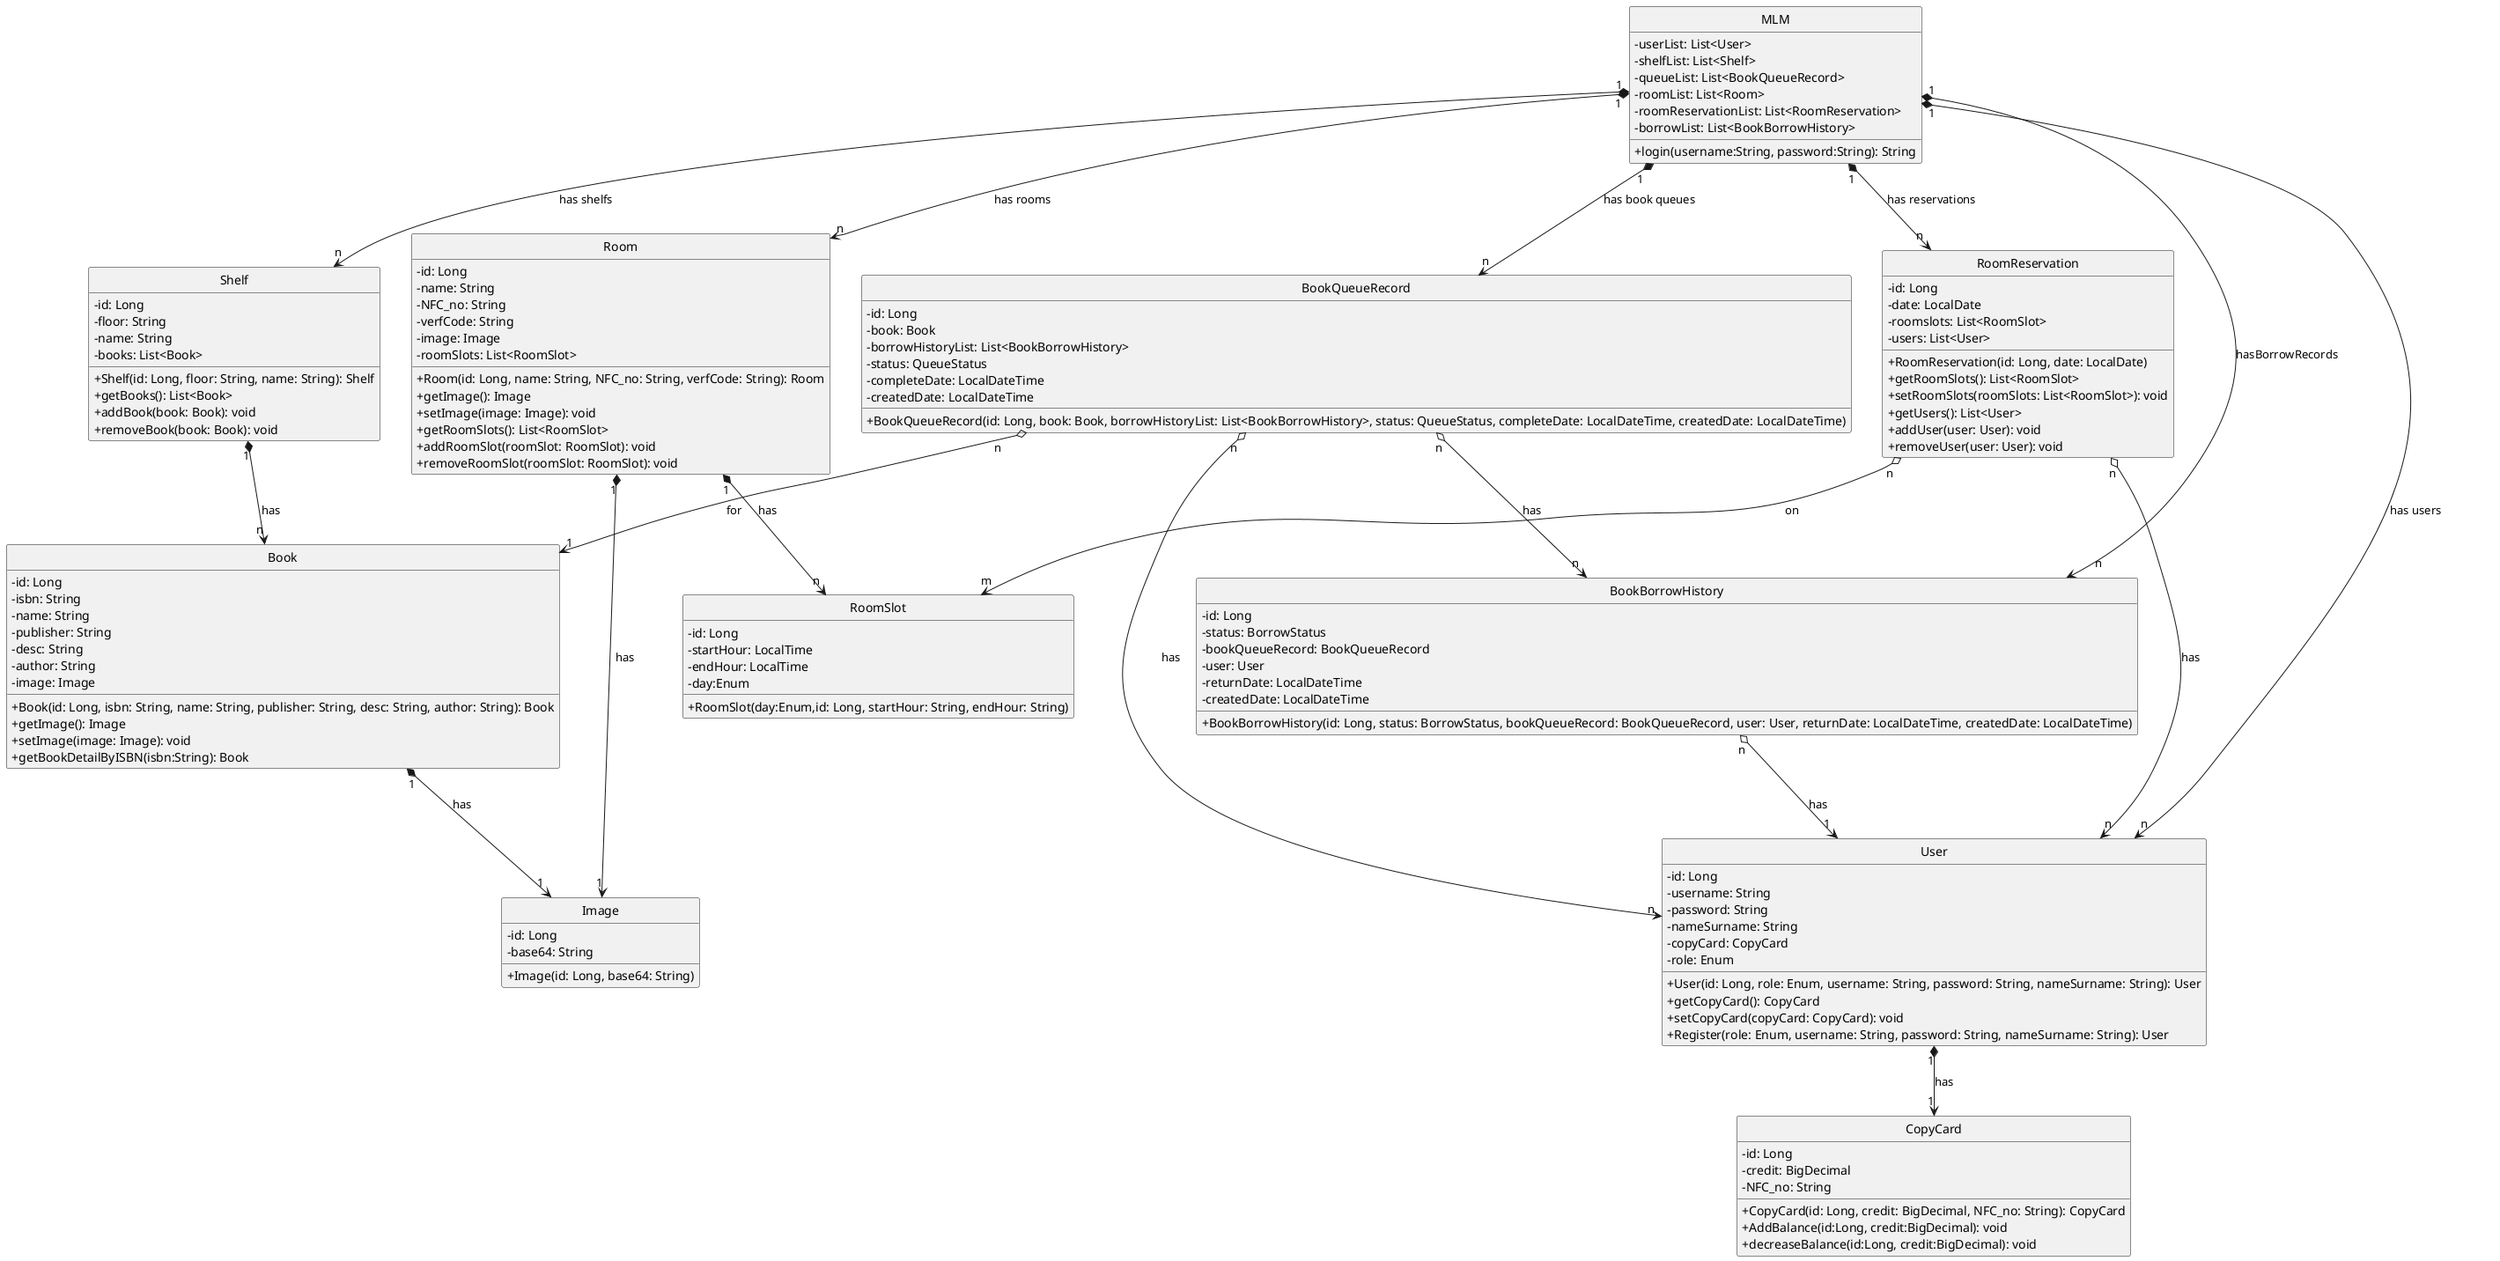@startuml

skinparam monochrome true
hide circle
skinparam classAttributeIconSize 0

class Image {
  - id: Long
  - base64: String
  
  + Image(id: Long, base64: String)
}

class User {
  - id: Long
  - username: String
  - password: String
  - nameSurname: String
  - copyCard: CopyCard
  - role: Enum
  
  + User(id: Long, role: Enum, username: String, password: String, nameSurname: String): User
  + getCopyCard(): CopyCard
  + setCopyCard(copyCard: CopyCard): void
  + Register(role: Enum, username: String, password: String, nameSurname: String): User
}

class CopyCard {
  - id: Long
  - credit: BigDecimal
  - NFC_no: String
  
  + CopyCard(id: Long, credit: BigDecimal, NFC_no: String): CopyCard
  + AddBalance(id:Long, credit:BigDecimal): void
  + decreaseBalance(id:Long, credit:BigDecimal): void
}

class Shelf {
  - id: Long
  - floor: String
  - name: String
  - books: List<Book>

  + Shelf(id: Long, floor: String, name: String): Shelf
  + getBooks(): List<Book>
  + addBook(book: Book): void
  + removeBook(book: Book): void
}

class Book {
  - id: Long
  - isbn: String
  - name: String
  - publisher: String
  - desc: String
  - author: String
  - image: Image
  
  + Book(id: Long, isbn: String, name: String, publisher: String, desc: String, author: String): Book
  + getImage(): Image
  + setImage(image: Image): void
  + getBookDetailByISBN(isbn:String): Book
}

class Room {
  - id: Long
  - name: String
  - NFC_no: String
  - verfCode: String
  - image: Image
  - roomSlots: List<RoomSlot>
  
  + Room(id: Long, name: String, NFC_no: String, verfCode: String): Room
  + getImage(): Image
  + setImage(image: Image): void
  + getRoomSlots(): List<RoomSlot>
  + addRoomSlot(roomSlot: RoomSlot): void
  + removeRoomSlot(roomSlot: RoomSlot): void
}

class RoomSlot {
  - id: Long
  - startHour: LocalTime
  - endHour: LocalTime
  - day:Enum
  
  + RoomSlot(day:Enum,id: Long, startHour: String, endHour: String)
}

class RoomReservation {
  - id: Long
  - date: LocalDate
  - roomslots: List<RoomSlot>
  - users: List<User>
  
  + RoomReservation(id: Long, date: LocalDate)
  + getRoomSlots(): List<RoomSlot>
  + setRoomSlots(roomSlots: List<RoomSlot>): void
  + getUsers(): List<User>
  + addUser(user: User): void
  + removeUser(user: User): void
}

class BookQueueRecord {
  - id: Long
  - book: Book
  - borrowHistoryList: List<BookBorrowHistory>
  - status: QueueStatus
  - completeDate: LocalDateTime
  - createdDate: LocalDateTime
  
  + BookQueueRecord(id: Long, book: Book, borrowHistoryList: List<BookBorrowHistory>, status: QueueStatus, completeDate: LocalDateTime, createdDate: LocalDateTime)
}

class BookBorrowHistory {
  - id: Long
  - status: BorrowStatus
  - bookQueueRecord: BookQueueRecord
  - user: User
  - returnDate: LocalDateTime
  - createdDate: LocalDateTime
  
  + BookBorrowHistory(id: Long, status: BorrowStatus, bookQueueRecord: BookQueueRecord, user: User, returnDate: LocalDateTime, createdDate: LocalDateTime)
}

class MLM {
  - userList: List<User>
  - shelfList: List<Shelf>
  - queueList: List<BookQueueRecord>
  - roomList: List<Room>
  - roomReservationList: List<RoomReservation>
  - borrowList: List<BookBorrowHistory>
  + login(username:String, password:String): String
}

MLM "1" *-down->"n" User: has users
MLM "1" *-down->"n" Shelf: has shelfs
MLM "1" *-down->"n" BookQueueRecord: has book queues
MLM "1" *-down->"n" Room: has rooms
MLM "1" *-down->"n" RoomReservation: has reservations
MLM "1" *-down->"n" BookBorrowHistory: hasBorrowRecords
BookQueueRecord "n" o-down-> "1" Book : for
BookQueueRecord "n" o-down-> "n" User : has
BookQueueRecord "n" o-down-> "n" BookBorrowHistory : has

RoomReservation "n" o-down-> "m" RoomSlot : on
RoomReservation "n" o-down-> "n" User : has
BookBorrowHistory "n" o-down-> "1" User : has
User "1" *-down-> "1" CopyCard : has
Shelf "1" *-down-> "n" Book : has
Book "1" *-down-> "1" Image : has 
Room "1" *-down-> "n" RoomSlot : has
Room "1" *-down-> "1" Image : has 

@enduml
